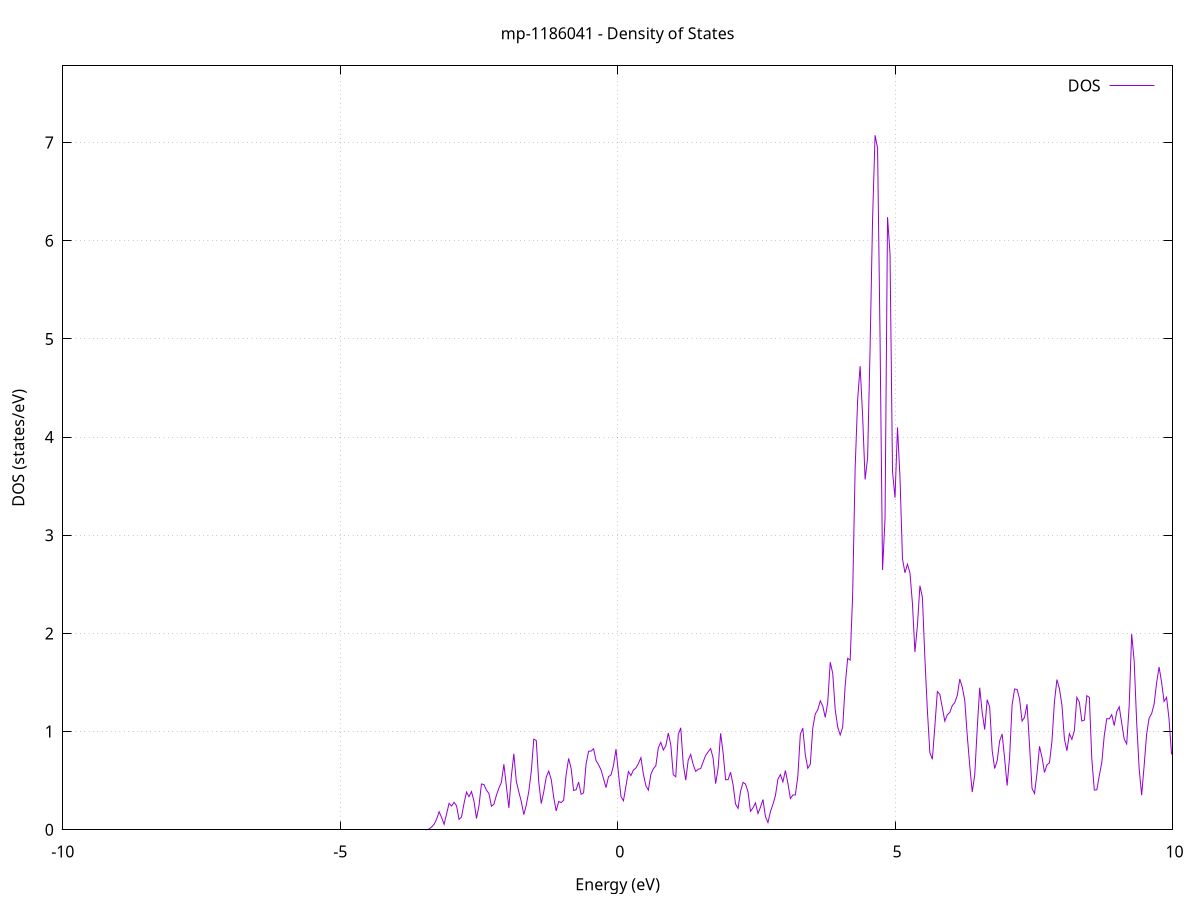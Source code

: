 set title 'mp-1186041 - Density of States'
set xlabel 'Energy (eV)'
set ylabel 'DOS (states/eV)'
set grid
set xrange [-10:10]
set yrange [0:7.781]
set xzeroaxis lt -1
set terminal png size 800,600
set output 'mp-1186041_dos_gnuplot.png'
plot '-' using 1:2 with lines title 'DOS'
-46.770600 0.000000
-46.725700 0.000000
-46.680800 0.000000
-46.635900 0.000000
-46.591000 0.000000
-46.546100 0.000000
-46.501200 0.000000
-46.456300 0.000000
-46.411400 0.000000
-46.366500 0.000000
-46.321600 0.000000
-46.276700 0.000000
-46.231800 0.000000
-46.186900 0.000000
-46.142000 0.000000
-46.097100 0.000000
-46.052200 0.000000
-46.007300 0.000000
-45.962400 0.000000
-45.917500 0.000000
-45.872600 0.000000
-45.827700 0.000000
-45.782800 0.000000
-45.737900 0.000000
-45.693000 0.000000
-45.648100 0.000000
-45.603200 0.000000
-45.558300 0.000000
-45.513400 0.000000
-45.468500 0.000000
-45.423600 0.000000
-45.378700 0.000000
-45.333800 0.000000
-45.288900 0.000000
-45.244000 0.000000
-45.199100 0.000000
-45.154200 0.000000
-45.109300 0.000000
-45.064400 0.000000
-45.019500 0.000000
-44.974600 0.000000
-44.929700 0.000000
-44.884800 0.000000
-44.839900 0.000000
-44.795000 0.000000
-44.750100 0.000000
-44.705200 0.000000
-44.660300 0.000000
-44.615400 0.000000
-44.570500 0.000000
-44.525600 0.000000
-44.480700 0.000000
-44.435800 0.000000
-44.390900 0.000000
-44.346000 0.000000
-44.301100 0.000000
-44.256200 0.000000
-44.211300 0.000000
-44.166400 0.000000
-44.121500 0.000000
-44.076600 0.000000
-44.031700 0.000000
-43.986800 0.000000
-43.941900 0.000000
-43.897000 0.000000
-43.852100 0.000000
-43.807200 0.000000
-43.762300 0.000000
-43.717400 0.000000
-43.672500 0.000000
-43.627600 0.000000
-43.582700 0.000000
-43.537800 0.000000
-43.492900 0.000000
-43.448000 0.000000
-43.403100 0.000000
-43.358200 0.000000
-43.313300 0.000000
-43.268400 0.000000
-43.223500 0.000000
-43.178600 0.000000
-43.133700 0.000000
-43.088800 0.000000
-43.043900 0.000000
-42.999000 0.000000
-42.954100 0.000000
-42.909200 0.000000
-42.864300 0.000000
-42.819400 0.005100
-42.774500 0.365100
-42.729600 6.092500
-42.684700 25.104700
-42.639800 26.967000
-42.594900 7.699200
-42.550000 0.571400
-42.505100 0.010500
-42.460200 0.000000
-42.415300 0.000000
-42.370400 0.000000
-42.325500 0.000000
-42.280600 0.000000
-42.235700 0.000000
-42.190800 0.000000
-42.145900 0.000000
-42.101000 0.000000
-42.056100 0.000000
-42.011200 0.000000
-41.966300 0.000000
-41.921400 0.000000
-41.876500 0.000000
-41.831600 0.000000
-41.786700 0.000000
-41.741800 0.000000
-41.696900 0.000000
-41.652000 0.000000
-41.607100 0.000000
-41.562200 0.000000
-41.517300 0.000000
-41.472400 0.000000
-41.427500 0.000000
-41.382600 0.000000
-41.337700 0.000000
-41.292800 0.000000
-41.247900 0.000000
-41.203000 0.000000
-41.158100 0.000000
-41.113200 0.000000
-41.068300 0.000000
-41.023400 0.000000
-40.978500 0.000000
-40.933600 0.000000
-40.888700 0.000000
-40.843800 0.000000
-40.798900 0.000000
-40.754000 0.000000
-40.709100 0.000000
-40.664200 0.000000
-40.619300 0.000000
-40.574400 0.000000
-40.529500 0.000000
-40.484600 0.000000
-40.439700 0.000000
-40.394800 0.000000
-40.349900 0.000000
-40.305000 0.000000
-40.260100 0.000000
-40.215200 0.000000
-40.170300 0.000000
-40.125400 0.000000
-40.080500 0.000000
-40.035600 0.000000
-39.990700 0.000000
-39.945800 0.000000
-39.900900 0.000000
-39.856000 0.000000
-39.811100 0.000000
-39.766200 0.000000
-39.721300 0.000000
-39.676400 0.000000
-39.631500 0.000000
-39.586600 0.000000
-39.541700 0.000000
-39.496800 0.000000
-39.451900 0.000000
-39.407000 0.000000
-39.362100 0.000000
-39.317200 0.000000
-39.272300 0.000000
-39.227400 0.000000
-39.182500 0.000000
-39.137600 0.000000
-39.092700 0.000000
-39.047800 0.000000
-39.002900 0.000000
-38.958000 0.000000
-38.913100 0.000000
-38.868300 0.000000
-38.823400 0.000000
-38.778500 0.000000
-38.733600 0.000000
-38.688700 0.000000
-38.643800 0.000000
-38.598900 0.000000
-38.554000 0.000000
-38.509100 0.000000
-38.464200 0.000000
-38.419300 0.000000
-38.374400 0.000000
-38.329500 0.000000
-38.284600 0.000000
-38.239700 0.000000
-38.194800 0.000000
-38.149900 0.000000
-38.105000 0.000000
-38.060100 0.000000
-38.015200 0.000000
-37.970300 0.000000
-37.925400 0.000000
-37.880500 0.000000
-37.835600 0.000000
-37.790700 0.000000
-37.745800 0.000000
-37.700900 0.000000
-37.656000 0.000000
-37.611100 0.000000
-37.566200 0.000000
-37.521300 0.000000
-37.476400 0.000000
-37.431500 0.000000
-37.386600 0.000000
-37.341700 0.000000
-37.296800 0.000000
-37.251900 0.000000
-37.207000 0.000000
-37.162100 0.000000
-37.117200 0.000000
-37.072300 0.000000
-37.027400 0.000000
-36.982500 0.000000
-36.937600 0.000000
-36.892700 0.000000
-36.847800 0.000000
-36.802900 0.000000
-36.758000 0.000000
-36.713100 0.000000
-36.668200 0.000000
-36.623300 0.000000
-36.578400 0.000000
-36.533500 0.000000
-36.488600 0.000000
-36.443700 0.000000
-36.398800 0.000000
-36.353900 0.000000
-36.309000 0.000000
-36.264100 0.000000
-36.219200 0.000000
-36.174300 0.000000
-36.129400 0.000000
-36.084500 0.000000
-36.039600 0.000000
-35.994700 0.000000
-35.949800 0.000000
-35.904900 0.000000
-35.860000 0.000000
-35.815100 0.000000
-35.770200 0.000000
-35.725300 0.000000
-35.680400 0.000000
-35.635500 0.000000
-35.590600 0.000000
-35.545700 0.000000
-35.500800 0.000000
-35.455900 0.000000
-35.411000 0.000000
-35.366100 0.000000
-35.321200 0.000000
-35.276300 0.000000
-35.231400 0.000000
-35.186500 0.000000
-35.141600 0.000000
-35.096700 0.000000
-35.051800 0.000000
-35.006900 0.000000
-34.962000 0.000000
-34.917100 0.000000
-34.872200 0.000000
-34.827300 0.000000
-34.782400 0.000000
-34.737500 0.000000
-34.692600 0.000000
-34.647700 0.000000
-34.602800 0.000000
-34.557900 0.000000
-34.513000 0.000000
-34.468100 0.000000
-34.423200 0.000000
-34.378300 0.000000
-34.333400 0.000000
-34.288500 0.000000
-34.243600 0.000000
-34.198700 0.000000
-34.153800 0.000000
-34.108900 0.000000
-34.064000 0.000000
-34.019100 0.000000
-33.974200 0.000000
-33.929300 0.000000
-33.884400 0.000000
-33.839500 0.000000
-33.794600 0.000000
-33.749700 0.000000
-33.704800 0.000000
-33.659900 0.000000
-33.615000 0.000000
-33.570100 0.000000
-33.525200 0.000000
-33.480300 0.000000
-33.435400 0.000000
-33.390500 0.000000
-33.345600 0.000000
-33.300700 0.000000
-33.255800 0.000000
-33.210900 0.000000
-33.166000 0.000000
-33.121100 0.000000
-33.076200 0.000000
-33.031300 0.000000
-32.986400 0.000000
-32.941500 0.000000
-32.896600 0.000000
-32.851700 0.000000
-32.806800 0.000000
-32.761900 0.000000
-32.717000 0.000000
-32.672100 0.000000
-32.627200 0.000000
-32.582300 0.000000
-32.537400 0.000000
-32.492500 0.000000
-32.447600 0.000000
-32.402700 0.000000
-32.357800 0.000000
-32.312900 0.000000
-32.268000 0.000000
-32.223100 0.000000
-32.178200 0.000000
-32.133300 0.000000
-32.088400 0.000000
-32.043500 0.000000
-31.998600 0.000000
-31.953700 0.000000
-31.908800 0.000000
-31.863900 0.000000
-31.819000 0.000000
-31.774100 0.000000
-31.729200 0.000000
-31.684300 0.000000
-31.639400 0.000000
-31.594500 0.000000
-31.549600 0.000000
-31.504700 0.000000
-31.459800 0.000000
-31.414900 0.000000
-31.370000 0.000000
-31.325100 0.000000
-31.280200 0.000000
-31.235300 0.000000
-31.190400 0.000000
-31.145500 0.000000
-31.100600 0.000000
-31.055700 0.000000
-31.010800 0.000000
-30.965900 0.000000
-30.921000 0.000000
-30.876100 0.000000
-30.831200 0.000000
-30.786300 0.000000
-30.741400 0.000000
-30.696500 0.000000
-30.651600 0.000000
-30.606700 0.000000
-30.561800 0.000000
-30.516900 0.000000
-30.472000 0.000000
-30.427100 0.000000
-30.382200 0.000000
-30.337300 0.000000
-30.292400 0.000000
-30.247500 0.000000
-30.202600 0.000000
-30.157700 0.000000
-30.112800 0.000000
-30.067900 0.000000
-30.023000 0.000000
-29.978100 0.000000
-29.933200 0.000000
-29.888300 0.000000
-29.843400 0.000000
-29.798500 0.000000
-29.753600 0.000000
-29.708700 0.000000
-29.663800 0.000000
-29.618900 0.000000
-29.574000 0.000000
-29.529100 0.000000
-29.484200 0.000000
-29.439300 0.000000
-29.394400 0.000000
-29.349500 0.000000
-29.304600 0.000000
-29.259700 0.000000
-29.214800 0.000000
-29.169900 0.000000
-29.125000 0.000000
-29.080100 0.000000
-29.035200 0.000000
-28.990300 0.000000
-28.945400 0.000000
-28.900500 0.000000
-28.855600 0.000000
-28.810700 0.000000
-28.765800 0.000000
-28.720900 0.000000
-28.676000 0.000000
-28.631100 0.000000
-28.586200 0.000000
-28.541300 0.000000
-28.496400 0.000000
-28.451500 0.000000
-28.406600 0.000000
-28.361700 0.000000
-28.316800 0.000000
-28.271900 0.000000
-28.227000 0.000000
-28.182100 0.000000
-28.137200 0.000000
-28.092300 0.000000
-28.047400 0.000000
-28.002500 0.000000
-27.957600 0.000000
-27.912700 0.000000
-27.867800 0.000000
-27.822900 0.000000
-27.778000 0.000000
-27.733100 0.000000
-27.688200 0.000000
-27.643300 0.000000
-27.598400 0.000000
-27.553500 0.000000
-27.508600 0.000000
-27.463700 0.000000
-27.418800 0.000000
-27.373900 0.000000
-27.329000 0.000000
-27.284100 0.000000
-27.239200 0.000000
-27.194300 0.000000
-27.149400 0.000000
-27.104500 0.000000
-27.059600 0.000000
-27.014700 0.000000
-26.969800 0.000000
-26.924900 0.000000
-26.880000 0.000000
-26.835100 0.000000
-26.790200 0.000000
-26.745300 0.000000
-26.700400 0.000000
-26.655500 0.000000
-26.610600 0.000000
-26.565700 0.000000
-26.520800 0.000000
-26.475900 0.000000
-26.431000 0.000000
-26.386100 0.000000
-26.341200 0.000000
-26.296300 0.000000
-26.251400 0.000000
-26.206500 0.000000
-26.161600 0.000000
-26.116700 0.000000
-26.071800 0.000000
-26.026900 0.000000
-25.982000 0.000000
-25.937100 0.000000
-25.892200 0.000000
-25.847300 0.000000
-25.802400 0.000000
-25.757500 0.000000
-25.712600 0.000000
-25.667700 0.000000
-25.622800 0.000000
-25.577900 0.000000
-25.533000 0.000000
-25.488100 0.000000
-25.443200 0.000000
-25.398300 0.000000
-25.353400 0.000000
-25.308500 0.000000
-25.263600 0.000000
-25.218700 0.000000
-25.173800 0.000000
-25.128900 0.000000
-25.084000 0.000000
-25.039100 0.000000
-24.994200 0.000000
-24.949300 0.000000
-24.904400 0.000000
-24.859500 0.000000
-24.814600 0.000000
-24.769700 0.000000
-24.724800 0.000000
-24.679900 0.000000
-24.635000 0.000000
-24.590100 0.000000
-24.545200 0.000000
-24.500300 0.000000
-24.455400 0.000000
-24.410500 0.000000
-24.365600 0.000000
-24.320700 0.000000
-24.275800 0.000000
-24.230900 0.000000
-24.186000 0.000000
-24.141100 0.000000
-24.096200 0.000000
-24.051300 0.000000
-24.006400 0.000000
-23.961500 0.000000
-23.916600 0.000000
-23.871700 0.000000
-23.826800 0.000000
-23.781900 0.000000
-23.737000 0.000000
-23.692100 0.000000
-23.647200 0.000000
-23.602300 0.000000
-23.557400 0.000000
-23.512500 0.000000
-23.467600 0.000000
-23.422700 0.000000
-23.377800 0.000000
-23.332900 0.000000
-23.288000 0.000000
-23.243100 0.000000
-23.198200 0.000000
-23.153300 0.000000
-23.108400 0.000000
-23.063500 0.000000
-23.018600 0.000000
-22.973700 0.000000
-22.928800 0.000000
-22.883900 0.000000
-22.839000 0.000000
-22.794100 0.000000
-22.749200 0.000000
-22.704300 0.000000
-22.659400 0.000000
-22.614500 0.000000
-22.569600 0.000000
-22.524700 0.000000
-22.479800 0.000000
-22.434900 0.000000
-22.390000 0.000000
-22.345100 0.000000
-22.300200 0.000000
-22.255300 0.000000
-22.210400 0.000000
-22.165500 0.000000
-22.120600 0.000000
-22.075700 0.000000
-22.030800 0.000000
-21.985900 0.000000
-21.941000 0.000000
-21.896100 0.000000
-21.851200 0.000000
-21.806300 0.000000
-21.761400 0.000000
-21.716500 0.000000
-21.671600 0.000000
-21.626700 0.000000
-21.581800 0.000000
-21.536900 0.000000
-21.492000 0.000000
-21.447100 0.000000
-21.402200 0.000000
-21.357300 0.000000
-21.312400 0.000000
-21.267500 0.000000
-21.222600 0.000000
-21.177700 0.000000
-21.132800 0.000000
-21.087900 0.000000
-21.043000 0.000000
-20.998100 0.000000
-20.953200 0.000000
-20.908300 0.000000
-20.863400 0.000000
-20.818500 0.000000
-20.773600 0.000000
-20.728700 0.000000
-20.683800 0.000000
-20.638900 0.000000
-20.594000 0.000000
-20.549100 0.000000
-20.504200 0.000000
-20.459300 0.000000
-20.414400 0.000000
-20.369500 0.000000
-20.324600 0.000000
-20.279700 0.000000
-20.234800 0.000000
-20.189900 0.000000
-20.145000 0.000000
-20.100100 0.000000
-20.055200 0.000000
-20.010300 0.000000
-19.965400 0.000000
-19.920500 0.000000
-19.875600 0.000000
-19.830700 0.000000
-19.785800 0.000000
-19.740900 0.000000
-19.696000 0.000000
-19.651100 0.000000
-19.606200 0.000000
-19.561300 0.000000
-19.516400 0.000000
-19.471500 0.000000
-19.426600 0.000000
-19.381700 0.000000
-19.336800 0.000000
-19.291900 0.000000
-19.247000 0.000000
-19.202100 0.000000
-19.157200 0.000000
-19.112300 0.000000
-19.067400 0.000000
-19.022500 0.000000
-18.977700 0.000000
-18.932800 0.000000
-18.887900 0.000000
-18.843000 0.000000
-18.798100 0.000000
-18.753200 0.000000
-18.708300 0.000000
-18.663400 0.000000
-18.618500 0.000000
-18.573600 0.000000
-18.528700 0.000000
-18.483800 0.000000
-18.438900 0.000000
-18.394000 0.000000
-18.349100 0.000000
-18.304200 0.000000
-18.259300 0.000000
-18.214400 0.000000
-18.169500 0.000000
-18.124600 0.000000
-18.079700 0.000000
-18.034800 0.000000
-17.989900 0.000000
-17.945000 0.000000
-17.900100 0.000000
-17.855200 0.000000
-17.810300 0.000000
-17.765400 0.000000
-17.720500 0.000000
-17.675600 0.000000
-17.630700 0.000000
-17.585800 0.000000
-17.540900 0.000000
-17.496000 0.000000
-17.451100 0.000000
-17.406200 0.000000
-17.361300 0.000000
-17.316400 0.000000
-17.271500 0.000000
-17.226600 0.000000
-17.181700 0.000000
-17.136800 0.000000
-17.091900 0.000000
-17.047000 0.000000
-17.002100 0.000000
-16.957200 0.000000
-16.912300 0.000000
-16.867400 0.000000
-16.822500 0.000000
-16.777600 0.000000
-16.732700 0.000000
-16.687800 0.000000
-16.642900 0.000000
-16.598000 0.000000
-16.553100 0.000000
-16.508200 0.000000
-16.463300 0.000000
-16.418400 0.000000
-16.373500 0.000000
-16.328600 0.000000
-16.283700 0.000000
-16.238800 0.000000
-16.193900 0.000000
-16.149000 0.000000
-16.104100 0.000000
-16.059200 0.000000
-16.014300 0.000000
-15.969400 0.000000
-15.924500 0.000000
-15.879600 0.000000
-15.834700 0.000000
-15.789800 0.000000
-15.744900 0.000000
-15.700000 0.000000
-15.655100 0.000000
-15.610200 0.000000
-15.565300 0.000000
-15.520400 0.000000
-15.475500 0.000000
-15.430600 0.000000
-15.385700 0.000000
-15.340800 0.000000
-15.295900 0.000000
-15.251000 0.000000
-15.206100 0.000000
-15.161200 0.000000
-15.116300 0.000000
-15.071400 0.000000
-15.026500 0.000000
-14.981600 0.000000
-14.936700 0.000000
-14.891800 0.000000
-14.846900 0.000000
-14.802000 0.000000
-14.757100 0.000000
-14.712200 0.000000
-14.667300 0.000000
-14.622400 0.000000
-14.577500 0.000000
-14.532600 0.000000
-14.487700 0.000000
-14.442800 0.000000
-14.397900 0.000000
-14.353000 0.000000
-14.308100 0.000000
-14.263200 0.000000
-14.218300 0.000500
-14.173400 0.049300
-14.128500 1.319600
-14.083600 11.168800
-14.038700 32.676100
-13.993800 42.179200
-13.948900 47.753000
-13.904000 59.489400
-13.859100 62.689600
-13.814200 48.401700
-13.769300 21.989900
-13.724400 5.527800
-13.679500 0.782900
-13.634600 0.048600
-13.589700 0.000900
-13.544800 0.000000
-13.499900 0.000000
-13.455000 0.000000
-13.410100 0.000000
-13.365200 0.000000
-13.320300 0.000000
-13.275400 0.000000
-13.230500 0.000000
-13.185600 0.000000
-13.140700 0.000000
-13.095800 0.000000
-13.050900 0.000000
-13.006000 0.000000
-12.961100 0.000000
-12.916200 0.000000
-12.871300 0.000000
-12.826400 0.000000
-12.781500 0.000000
-12.736600 0.000000
-12.691700 0.000000
-12.646800 0.000000
-12.601900 0.000000
-12.557000 0.000000
-12.512100 0.000000
-12.467200 0.000000
-12.422300 0.000000
-12.377400 0.000000
-12.332500 0.000000
-12.287600 0.000000
-12.242700 0.000000
-12.197800 0.000000
-12.152900 0.000000
-12.108000 0.000000
-12.063100 0.000000
-12.018200 0.000000
-11.973300 0.000000
-11.928400 0.000000
-11.883500 0.000000
-11.838600 0.000000
-11.793700 0.000000
-11.748800 0.000000
-11.703900 0.000000
-11.659000 0.000000
-11.614100 0.000000
-11.569200 0.000000
-11.524300 0.000000
-11.479400 0.000000
-11.434500 0.000000
-11.389600 0.000000
-11.344700 0.000000
-11.299800 0.000000
-11.254900 0.000000
-11.210000 0.000000
-11.165100 0.000000
-11.120200 0.000000
-11.075300 0.000000
-11.030400 0.000000
-10.985500 0.000000
-10.940600 0.000000
-10.895700 0.000000
-10.850800 0.000000
-10.805900 0.000000
-10.761000 0.000000
-10.716100 0.000000
-10.671200 0.000000
-10.626300 0.000000
-10.581400 0.000000
-10.536500 0.000000
-10.491600 0.000000
-10.446700 0.000000
-10.401800 0.000000
-10.356900 0.000000
-10.312000 0.000000
-10.267100 0.000000
-10.222200 0.000000
-10.177300 0.000000
-10.132400 0.000000
-10.087500 0.000000
-10.042600 0.000000
-9.997700 0.000000
-9.952800 0.000000
-9.907900 0.000000
-9.863000 0.000000
-9.818100 0.000000
-9.773200 0.000000
-9.728300 0.000000
-9.683400 0.000000
-9.638500 0.000000
-9.593600 0.000000
-9.548700 0.000000
-9.503800 0.000000
-9.458900 0.000000
-9.414000 0.000000
-9.369100 0.000000
-9.324200 0.000000
-9.279300 0.000000
-9.234400 0.000000
-9.189500 0.000000
-9.144600 0.000000
-9.099700 0.000000
-9.054800 0.000000
-9.009900 0.000000
-8.965000 0.000000
-8.920100 0.000000
-8.875200 0.000000
-8.830300 0.000000
-8.785400 0.000000
-8.740500 0.000000
-8.695600 0.000000
-8.650700 0.000000
-8.605800 0.000000
-8.560900 0.000000
-8.516000 0.000000
-8.471100 0.000000
-8.426200 0.000000
-8.381300 0.000000
-8.336400 0.000000
-8.291500 0.000000
-8.246600 0.000000
-8.201700 0.000000
-8.156800 0.000000
-8.111900 0.000000
-8.067000 0.000000
-8.022100 0.000000
-7.977200 0.000000
-7.932300 0.000000
-7.887400 0.000000
-7.842500 0.000000
-7.797600 0.000000
-7.752700 0.000000
-7.707800 0.000000
-7.662900 0.000000
-7.618000 0.000000
-7.573100 0.000000
-7.528200 0.000000
-7.483300 0.000000
-7.438400 0.000000
-7.393500 0.000000
-7.348600 0.000000
-7.303700 0.000000
-7.258800 0.000000
-7.213900 0.000000
-7.169000 0.000000
-7.124100 0.000000
-7.079200 0.000000
-7.034300 0.000000
-6.989400 0.000000
-6.944500 0.000000
-6.899600 0.000000
-6.854700 0.000000
-6.809800 0.000000
-6.764900 0.000000
-6.720000 0.000000
-6.675100 0.000000
-6.630200 0.000000
-6.585300 0.000000
-6.540400 0.000000
-6.495500 0.000000
-6.450600 0.000000
-6.405700 0.000000
-6.360800 0.000000
-6.315900 0.000000
-6.271000 0.000000
-6.226100 0.000000
-6.181200 0.000000
-6.136300 0.000000
-6.091400 0.000000
-6.046500 0.000000
-6.001600 0.000000
-5.956700 0.000000
-5.911800 0.000000
-5.866900 0.000000
-5.822000 0.000000
-5.777100 0.000000
-5.732200 0.000000
-5.687300 0.000000
-5.642400 0.000000
-5.597500 0.000000
-5.552600 0.000000
-5.507700 0.000000
-5.462800 0.000000
-5.417900 0.000000
-5.373000 0.000000
-5.328100 0.000000
-5.283200 0.000000
-5.238300 0.000000
-5.193400 0.000000
-5.148500 0.000000
-5.103600 0.000000
-5.058700 0.000000
-5.013800 0.000000
-4.968900 0.000000
-4.924000 0.000000
-4.879100 0.000000
-4.834200 0.000000
-4.789300 0.000000
-4.744400 0.000000
-4.699500 0.000000
-4.654600 0.000000
-4.609700 0.000000
-4.564800 0.000000
-4.519900 0.000000
-4.475000 0.000000
-4.430100 0.000000
-4.385200 0.000000
-4.340300 0.000000
-4.295400 0.000000
-4.250500 0.000000
-4.205600 0.000000
-4.160700 0.000000
-4.115800 0.000000
-4.070900 0.000000
-4.026000 0.000000
-3.981100 0.000000
-3.936200 0.000000
-3.891300 0.000000
-3.846400 0.000000
-3.801500 0.000000
-3.756600 0.000000
-3.711700 0.000000
-3.666800 0.000000
-3.621900 0.000000
-3.577000 0.000000
-3.532100 0.000000
-3.487200 0.000000
-3.442300 0.000600
-3.397400 0.007800
-3.352500 0.028900
-3.307600 0.056200
-3.262700 0.107700
-3.217800 0.183700
-3.172900 0.125700
-3.128000 0.056100
-3.083100 0.161800
-3.038200 0.269000
-2.993300 0.241500
-2.948400 0.279600
-2.903500 0.244300
-2.858600 0.106200
-2.813700 0.129900
-2.768800 0.268100
-2.723900 0.384200
-2.679000 0.337300
-2.634100 0.388800
-2.589200 0.291900
-2.544300 0.115300
-2.499400 0.243800
-2.454500 0.466700
-2.409600 0.460600
-2.364700 0.404000
-2.319800 0.369900
-2.274900 0.239900
-2.230000 0.260600
-2.185100 0.351000
-2.140200 0.425500
-2.095300 0.481600
-2.050400 0.667200
-2.005500 0.443600
-1.960600 0.222700
-1.915700 0.544800
-1.870800 0.774000
-1.825900 0.492500
-1.781000 0.385000
-1.736100 0.286600
-1.691200 0.154200
-1.646300 0.252100
-1.601400 0.389600
-1.556500 0.594400
-1.511600 0.922700
-1.466700 0.909400
-1.421800 0.486500
-1.376900 0.266900
-1.332000 0.385900
-1.287100 0.535500
-1.242200 0.597700
-1.197300 0.513300
-1.152400 0.331600
-1.107500 0.191900
-1.062600 0.288000
-1.017700 0.277200
-0.972800 0.301500
-0.927900 0.563900
-0.883000 0.727000
-0.838100 0.623700
-0.793200 0.400600
-0.748300 0.408300
-0.703400 0.485800
-0.658500 0.362000
-0.613600 0.376100
-0.568700 0.672100
-0.523800 0.799700
-0.478900 0.801500
-0.434000 0.825300
-0.389100 0.703800
-0.344200 0.663000
-0.299300 0.609700
-0.254400 0.520700
-0.209500 0.429400
-0.164600 0.541400
-0.119700 0.558200
-0.074800 0.654700
-0.029900 0.821500
0.015000 0.572400
0.059900 0.339000
0.104800 0.295200
0.149700 0.446500
0.194600 0.593000
0.239500 0.552300
0.284400 0.608200
0.329300 0.629700
0.374200 0.674300
0.419100 0.734400
0.464000 0.565900
0.508900 0.449200
0.553800 0.403900
0.598700 0.564400
0.643600 0.622200
0.688500 0.652400
0.733400 0.836000
0.778300 0.890100
0.823200 0.812700
0.868100 0.855300
0.913000 0.985500
0.957800 0.866300
1.002700 0.560000
1.047600 0.539900
1.092500 0.968800
1.137400 1.038700
1.182300 0.670000
1.227200 0.505100
1.272100 0.710900
1.317000 0.767100
1.361900 0.662800
1.406800 0.594800
1.451700 0.617100
1.496600 0.623000
1.541500 0.692600
1.586400 0.757700
1.631300 0.793100
1.676200 0.827100
1.721100 0.729200
1.766000 0.469700
1.810900 0.626500
1.855800 0.982800
1.900700 0.784300
1.945600 0.509900
1.990500 0.510800
2.035400 0.586200
2.080300 0.458300
2.125200 0.262000
2.170100 0.218300
2.215000 0.391400
2.259900 0.482900
2.304800 0.466000
2.349700 0.385800
2.394600 0.188000
2.439500 0.223900
2.484400 0.273600
2.529300 0.166000
2.574200 0.230500
2.619100 0.307900
2.664000 0.133500
2.708900 0.074100
2.753800 0.185100
2.798700 0.259000
2.843600 0.347900
2.888500 0.515300
2.933400 0.562400
2.978300 0.487300
3.023200 0.603900
3.068100 0.474800
3.113000 0.318200
3.157900 0.354500
3.202800 0.354400
3.247700 0.546300
3.292600 0.973600
3.337500 1.035100
3.382400 0.761300
3.427300 0.626600
3.472200 0.668600
3.517100 1.037800
3.562000 1.179600
3.606900 1.222200
3.651800 1.314000
3.696700 1.259800
3.741600 1.144500
3.786500 1.298200
3.831400 1.706900
3.876300 1.594300
3.921200 1.224800
3.966100 1.046500
4.011000 0.965700
4.055900 1.044600
4.100800 1.469600
4.145700 1.745600
4.190600 1.728500
4.235500 2.390900
4.280400 3.681700
4.325300 4.377800
4.370200 4.722600
4.415100 4.217300
4.460000 3.567900
4.504900 3.787400
4.549800 4.912000
4.594700 6.223300
4.639600 7.074000
4.684500 6.943700
4.729400 5.006000
4.774300 2.646700
4.819200 3.168800
4.864100 6.240200
4.909000 5.867400
4.953900 3.648100
4.998800 3.382300
5.043700 4.098400
5.088600 3.590300
5.133500 2.759500
5.178400 2.617400
5.223300 2.704900
5.268200 2.617200
5.313100 2.303900
5.358000 1.809800
5.402900 2.079600
5.447800 2.486500
5.492700 2.366800
5.537600 1.744100
5.582500 1.214600
5.627400 0.785800
5.672300 0.718400
5.717200 1.055900
5.762100 1.407900
5.807000 1.379300
5.851900 1.242800
5.896800 1.106000
5.941700 1.171200
5.986600 1.195400
6.031500 1.265800
6.076400 1.296100
6.121300 1.368600
6.166200 1.535200
6.211100 1.454000
6.256000 1.316100
6.300900 0.960200
6.345800 0.653400
6.390700 0.384600
6.435600 0.557200
6.480500 1.029900
6.525400 1.446900
6.570300 1.194100
6.615200 1.021100
6.660100 1.325200
6.705000 1.250000
6.749900 0.807400
6.794800 0.624000
6.839700 0.701300
6.884600 0.904500
6.929500 0.975600
6.974400 0.727600
7.019300 0.450600
7.064200 0.741800
7.109100 1.270300
7.154000 1.433900
7.198900 1.428900
7.243800 1.333200
7.288700 1.107500
7.333600 1.145900
7.378500 1.278800
7.423400 0.861300
7.468300 0.421900
7.513200 0.370100
7.558100 0.576400
7.603000 0.849500
7.647900 0.737700
7.692800 0.583800
7.737700 0.661200
7.782600 0.682700
7.827500 0.902000
7.872400 1.304900
7.917300 1.529700
7.962200 1.436900
8.007100 1.270100
8.052000 0.927000
8.096900 0.804700
8.141800 0.978600
8.186700 0.920800
8.231600 1.011600
8.276500 1.349000
8.321400 1.298900
8.366300 1.107600
8.411200 1.117400
8.456100 1.365400
8.501000 1.349100
8.545900 0.719900
8.590800 0.404900
8.635700 0.407200
8.680600 0.550100
8.725500 0.685000
8.770400 0.960000
8.815300 1.131900
8.860200 1.129300
8.905100 1.172500
8.950000 1.060900
8.994900 1.203300
9.039800 1.252700
9.084700 1.086700
9.129600 0.924500
9.174500 0.874300
9.219400 1.263800
9.264300 1.993700
9.309200 1.719700
9.354100 1.096200
9.399000 0.624200
9.443900 0.352000
9.488800 0.651900
9.533700 0.974100
9.578600 1.138500
9.623500 1.182400
9.668400 1.279200
9.713300 1.495400
9.758200 1.658300
9.803100 1.503900
9.848000 1.307000
9.892900 1.349100
9.937800 1.127200
9.982700 0.768700
10.027600 0.846100
10.072500 1.053500
10.117400 1.228800
10.162300 1.407100
10.207200 1.594600
10.252100 1.523000
10.297000 1.134200
10.341900 0.878500
10.386800 0.875500
10.431700 1.053100
10.476600 1.217400
10.521500 1.538000
10.566400 1.521600
10.611300 1.351300
10.656200 1.601700
10.701100 1.516600
10.746000 1.062800
10.790900 0.865500
10.835800 1.045100
10.880700 1.685200
10.925600 1.668200
10.970500 1.165700
11.015400 0.821400
11.060300 1.031000
11.105200 1.543800
11.150100 1.779900
11.195000 1.249700
11.239900 0.848000
11.284800 1.105500
11.329700 1.343900
11.374600 1.569500
11.419500 1.523200
11.464400 1.473700
11.509300 1.187500
11.554200 0.881400
11.599100 0.889100
11.644000 1.163300
11.688900 1.370700
11.733800 1.378200
11.778700 1.442300
11.823600 1.650100
11.868500 1.535100
11.913400 1.298100
11.958300 1.348500
12.003200 0.923000
12.048100 0.764900
12.093000 0.984500
12.137900 0.986100
12.182800 1.034800
12.227700 1.040400
12.272600 0.820700
12.317500 0.889600
12.362400 1.390400
12.407300 1.565900
12.452200 1.250100
12.497100 1.173600
12.542000 1.281200
12.586900 1.058700
12.631800 1.119900
12.676700 1.501300
12.721600 1.649100
12.766500 1.473000
12.811400 1.011500
12.856300 0.942500
12.901200 1.280700
12.946100 1.400400
12.991000 0.805400
13.035900 0.543600
13.080800 0.586800
13.125700 0.638000
13.170600 0.793500
13.215500 1.189000
13.260400 1.346200
13.305300 1.113600
13.350200 1.314700
13.395100 1.483500
13.440000 1.130100
13.484900 0.949700
13.529800 0.875200
13.574700 0.820100
13.619600 1.131600
13.664500 1.582100
13.709400 1.193400
13.754300 0.720200
13.799200 0.674900
13.844100 1.258700
13.889000 1.400500
13.933900 0.798900
13.978800 0.688800
14.023700 0.773100
14.068600 0.430100
14.113500 0.469800
14.158400 0.809400
14.203300 1.121400
14.248200 1.518900
14.293100 1.514200
14.338000 1.141200
14.382900 1.026500
14.427800 0.986300
14.472700 0.824500
14.517600 0.616500
14.562500 0.574900
14.607400 0.943100
14.652300 1.005600
14.697200 0.758100
14.742100 0.799600
14.787000 1.150200
14.831900 1.176200
14.876800 1.168200
14.921700 0.995400
14.966600 0.622400
15.011500 0.675100
15.056400 0.580600
15.101300 0.627900
15.146200 0.986700
15.191100 1.032800
15.236000 0.857300
15.280900 1.617600
15.325800 2.283400
15.370700 1.477600
15.415600 1.197900
15.460500 1.529100
15.505400 1.339300
15.550300 0.902700
15.595200 0.709200
15.640100 0.705700
15.685000 0.929900
15.729900 1.600100
15.774800 1.634800
15.819700 1.159400
15.864600 0.877200
15.909500 0.719300
15.954400 0.829200
15.999300 1.083100
16.044200 1.449100
16.089100 2.026400
16.134000 2.377800
16.178900 1.765300
16.223800 1.210400
16.268700 1.189100
16.313600 1.188100
16.358500 1.512400
16.403400 1.607500
16.448300 1.486400
16.493200 1.525400
16.538100 1.570000
16.583000 1.597000
16.627900 1.609800
16.672800 1.550100
16.717700 1.528400
16.762600 1.449200
16.807500 1.356800
16.852400 1.511200
16.897300 1.377000
16.942200 1.218000
16.987100 1.184400
17.032000 1.474900
17.076900 1.639000
17.121800 1.664700
17.166700 1.437000
17.211600 1.220100
17.256500 1.544900
17.301400 1.628300
17.346300 1.444200
17.391200 1.372600
17.436100 1.361000
17.481000 1.297800
17.525900 1.187300
17.570800 1.438200
17.615700 1.649600
17.660600 1.399200
17.705500 1.383600
17.750400 1.719900
17.795300 1.372900
17.840200 1.369700
17.885100 1.911500
17.930000 2.416500
17.974900 2.309000
18.019800 1.744900
18.064700 1.473700
18.109600 1.250400
18.154500 0.992000
18.199400 1.017900
18.244300 1.105300
18.289200 1.158900
18.334100 1.007900
18.379000 1.039400
18.423900 1.471500
18.468800 1.357200
18.513700 1.261500
18.558600 1.573800
18.603500 1.596900
18.648400 1.701000
18.693300 1.606200
18.738200 1.268100
18.783100 0.771700
18.828000 0.515600
18.872900 0.767900
18.917800 0.998400
18.962700 1.470500
19.007600 2.051200
19.052500 2.232900
19.097400 2.336000
19.142300 2.152100
19.187200 1.553000
19.232100 1.288300
19.277000 1.343900
19.321900 1.205900
19.366800 1.190400
19.411700 1.082500
19.456600 1.256200
19.501500 1.253200
19.546400 1.008000
19.591300 1.051700
19.636200 1.300500
19.681100 1.352800
19.726000 1.351600
19.770900 1.211300
19.815800 1.250400
19.860700 1.302700
19.905600 1.108800
19.950500 0.891800
19.995400 0.664500
20.040300 0.805100
20.085200 1.137500
20.130100 1.538100
20.175000 1.635700
20.219900 1.329700
20.264800 1.057600
20.309700 1.110500
20.354600 1.458500
20.399500 1.749700
20.444400 1.855300
20.489300 1.743700
20.534200 1.591400
20.579100 1.407600
20.624000 1.575600
20.668900 1.689800
20.713800 1.804300
20.758700 1.839000
20.803600 1.673000
20.848500 1.363500
20.893300 1.135900
20.938200 1.154900
20.983100 1.223200
21.028000 1.555400
21.072900 1.862700
21.117800 1.643900
21.162700 1.527900
21.207600 1.338800
21.252500 1.436200
21.297400 1.253500
21.342300 1.266600
21.387200 1.652600
21.432100 1.652900
21.477000 1.221400
21.521900 0.814300
21.566800 1.081400
21.611700 1.728600
21.656600 1.543100
21.701500 1.207500
21.746400 1.413800
21.791300 1.507200
21.836200 1.550300
21.881100 1.693400
21.926000 2.030500
21.970900 2.371700
22.015800 1.892100
22.060700 1.536100
22.105600 1.575500
22.150500 1.773900
22.195400 1.781400
22.240300 1.807200
22.285200 1.970000
22.330100 1.804500
22.375000 1.607800
22.419900 1.850100
22.464800 1.522600
22.509700 1.416600
22.554600 1.532500
22.599500 1.727000
22.644400 1.675500
22.689300 1.613400
22.734200 1.412500
22.779100 1.138500
22.824000 1.445400
22.868900 1.606600
22.913800 1.464300
22.958700 1.523500
23.003600 2.094600
23.048500 2.587100
23.093400 1.915000
23.138300 1.475300
23.183200 2.031400
23.228100 2.231100
23.273000 1.871000
23.317900 1.605300
23.362800 1.292200
23.407700 1.125900
23.452600 1.675600
23.497500 1.984700
23.542400 1.840300
23.587300 1.795000
23.632200 2.115900
23.677100 2.434200
23.722000 2.505200
23.766900 1.957200
23.811800 1.375900
23.856700 1.452500
23.901600 1.786100
23.946500 2.263500
23.991400 2.266900
24.036300 1.702100
24.081200 1.711200
24.126100 2.344200
24.171000 1.954000
24.215900 1.310600
24.260800 1.556500
24.305700 2.037000
24.350600 2.100800
24.395500 2.008200
24.440400 1.899100
24.485300 1.581400
24.530200 1.545000
24.575100 1.663300
24.620000 1.592000
24.664900 1.548300
24.709800 1.946600
24.754700 2.591300
24.799600 2.250100
24.844500 1.967000
24.889400 1.883700
24.934300 1.579500
24.979200 1.409600
25.024100 1.803600
25.069000 2.251800
25.113900 1.938600
25.158800 1.830200
25.203700 2.282300
25.248600 2.451100
25.293500 2.007600
25.338400 1.730700
25.383300 1.791200
25.428200 2.092200
25.473100 2.351000
25.518000 2.107900
25.562900 1.751000
25.607800 1.642600
25.652700 1.505900
25.697600 1.429800
25.742500 1.452600
25.787400 1.777300
25.832300 2.151700
25.877200 2.398400
25.922100 2.623100
25.967000 2.625000
26.011900 2.037500
26.056800 1.824300
26.101700 2.205900
26.146600 2.509400
26.191500 2.372600
26.236400 1.938500
26.281300 1.591800
26.326200 1.738800
26.371100 1.658500
26.416000 1.532600
26.460900 1.450200
26.505800 1.521700
26.550700 1.971400
26.595600 2.263400
26.640500 2.139400
26.685400 1.981400
26.730300 1.613300
26.775200 1.356000
26.820100 1.694000
26.865000 2.320500
26.909900 2.574900
26.954800 2.568500
26.999700 2.782500
27.044600 2.918200
27.089500 2.043100
27.134400 1.431700
27.179300 1.572100
27.224200 2.076100
27.269100 2.344300
27.314000 2.331200
27.358900 2.287100
27.403800 1.784700
27.448700 1.700800
27.493600 1.810400
27.538500 1.979800
27.583400 2.294700
27.628300 2.422100
27.673200 2.411100
27.718100 2.148300
27.763000 1.855500
27.807900 1.834700
27.852800 2.177800
27.897700 2.363600
27.942600 2.307200
27.987500 2.322900
28.032400 2.050200
28.077300 1.821600
28.122200 1.643600
28.167100 1.159800
28.212000 1.151800
28.256900 1.417100
28.301800 1.713500
28.346700 2.209500
28.391600 2.306900
28.436500 2.156200
28.481400 1.813100
28.526300 1.347900
28.571200 1.546200
28.616100 2.447000
28.661000 3.441600
28.705900 3.422700
28.750800 2.400100
28.795700 2.306100
28.840600 2.418100
28.885500 2.133100
28.930400 2.438800
28.975300 2.171500
29.020200 1.713200
29.065100 1.939600
29.110000 2.402800
29.154900 2.617900
29.199800 2.318300
29.244700 2.295400
29.289600 2.545400
29.334500 2.230800
29.379400 1.894000
29.424300 1.855300
29.469200 2.115500
29.514100 2.471900
29.559000 2.259400
29.603900 1.698800
29.648800 1.854200
29.693700 2.025900
29.738600 1.956400
29.783500 2.130500
29.828400 1.964600
29.873300 2.043400
29.918200 1.550200
29.963100 1.385700
30.008000 2.170600
30.052900 2.588200
30.097800 2.045300
30.142700 1.730400
30.187600 1.884900
30.232500 1.788300
30.277400 1.914500
30.322300 2.255300
30.367200 2.523200
30.412100 2.626200
30.457000 2.764800
30.501900 2.913400
30.546800 2.671400
30.591700 2.609800
30.636600 2.810600
30.681500 2.791700
30.726400 2.375700
30.771300 2.167300
30.816200 1.885600
30.861100 1.625300
30.906000 1.939600
30.950900 2.318100
30.995800 2.571400
31.040700 2.590000
31.085600 2.369000
31.130500 2.279000
31.175400 2.045000
31.220300 1.751800
31.265200 1.596200
31.310100 1.624600
31.355000 1.957400
31.399900 2.442100
31.444800 2.502900
31.489700 2.625100
31.534600 2.154300
31.579500 1.436100
31.624400 1.242200
31.669300 1.468600
31.714200 1.852500
31.759100 2.121500
31.804000 2.115200
31.848900 2.027600
31.893800 2.131000
31.938700 2.363600
31.983600 2.055100
32.028500 1.706700
32.073400 1.886100
32.118300 1.921000
32.163200 1.912400
32.208100 1.752800
32.253000 1.448700
32.297900 1.514400
32.342800 1.662000
32.387700 1.838300
32.432600 2.138900
32.477500 2.070000
32.522400 1.879100
32.567300 2.212600
32.612200 2.112400
32.657100 1.937100
32.702000 1.678400
32.746900 1.481000
32.791800 1.757900
32.836700 1.766700
32.881600 1.773200
32.926500 1.838700
32.971400 2.114200
33.016300 2.334900
33.061200 1.858100
33.106100 1.491700
33.151000 1.806800
33.195900 1.885000
33.240800 1.966700
33.285700 2.456000
33.330600 2.755600
33.375500 2.457800
33.420400 1.931200
33.465300 1.890800
33.510200 2.103200
33.555100 1.860800
33.600000 1.656100
33.644900 1.492900
33.689800 1.478400
33.734700 1.667400
33.779600 1.822300
33.824500 2.269700
33.869400 2.274200
33.914300 2.071500
33.959200 2.507600
34.004100 2.589900
34.049000 2.233900
34.093900 2.564100
34.138800 2.680600
34.183700 2.024200
34.228600 1.637500
34.273500 1.771500
34.318400 1.729200
34.363300 1.730600
34.408200 1.505700
34.453100 1.286300
34.498000 1.517600
34.542900 2.023100
34.587800 2.434200
34.632700 2.836900
34.677600 3.120600
34.722500 2.700000
34.767400 2.070400
34.812300 1.987400
34.857200 2.087700
34.902100 2.044500
34.947000 2.288400
34.991900 3.112600
35.036800 3.147000
35.081700 2.713200
35.126600 2.374400
35.171500 2.226800
35.216400 2.307800
35.261300 2.300400
35.306200 2.719800
35.351100 2.875200
35.396000 2.017200
35.440900 1.575900
35.485800 1.405600
35.530700 1.756500
35.575600 2.390800
35.620500 2.671200
35.665400 2.170500
35.710300 1.625300
35.755200 1.704600
35.800100 1.959500
35.845000 2.237400
35.889900 2.493200
35.934800 2.119200
35.979700 2.018900
36.024600 2.352800
36.069500 1.943300
36.114400 1.833300
36.159300 2.758400
36.204200 2.727500
36.249100 2.100600
36.294000 2.174600
36.338900 2.637700
36.383800 2.564600
36.428700 2.243600
36.473600 2.602200
36.518500 2.952700
36.563400 3.148900
36.608300 2.640300
36.653200 2.162300
36.698100 2.073400
36.743000 2.272700
36.787900 2.510200
36.832800 2.185500
36.877700 1.788100
36.922600 1.775200
36.967500 1.952600
37.012400 2.232000
37.057300 2.154200
37.102200 2.296900
37.147100 2.967600
37.192000 2.894800
37.236900 2.587800
37.281800 2.459200
37.326700 2.450900
37.371600 2.050800
37.416500 1.935400
37.461400 1.973400
37.506300 1.821400
37.551200 1.547700
37.596100 1.402600
37.641000 1.495500
37.685900 1.593500
37.730800 1.705600
37.775700 1.353400
37.820600 1.432100
37.865500 1.558000
37.910400 1.075900
37.955300 0.643200
38.000200 0.501800
38.045100 0.487900
38.090000 0.670100
38.134900 0.718300
38.179800 0.345200
38.224700 0.356600
38.269600 0.539200
38.314500 0.498100
38.359400 0.509200
38.404300 0.511000
38.449200 0.300600
38.494100 0.062400
38.539000 0.033300
38.583900 0.082100
38.628800 0.054200
38.673700 0.008600
38.718600 0.000300
38.763500 0.000000
38.808400 0.000000
38.853300 0.000000
38.898200 0.000000
38.943100 0.000000
38.988000 0.000000
39.032900 0.000000
39.077800 0.000000
39.122700 0.000000
39.167600 0.000000
39.212500 0.000000
39.257400 0.000000
39.302300 0.000000
39.347200 0.000000
39.392100 0.000000
39.437000 0.000000
39.481900 0.000000
39.526800 0.000000
39.571700 0.000000
39.616600 0.000000
39.661500 0.000000
39.706400 0.000000
39.751300 0.000000
39.796200 0.000000
39.841100 0.000000
39.886000 0.000000
39.930900 0.000000
39.975800 0.000000
40.020700 0.000000
40.065600 0.000000
40.110500 0.000000
40.155400 0.000000
40.200300 0.000000
40.245200 0.000000
40.290100 0.000000
40.335000 0.000000
40.379900 0.000000
40.424800 0.000000
40.469700 0.000000
40.514600 0.000000
40.559500 0.000000
40.604400 0.000000
40.649300 0.000000
40.694200 0.000000
40.739100 0.000000
40.783900 0.000000
40.828800 0.000000
40.873700 0.000000
40.918600 0.000000
40.963500 0.000000
41.008400 0.000000
41.053300 0.000000
41.098200 0.000000
41.143100 0.000000
41.188000 0.000000
41.232900 0.000000
41.277800 0.000000
41.322700 0.000000
41.367600 0.000000
41.412500 0.000000
41.457400 0.000000
41.502300 0.000000
41.547200 0.000000
41.592100 0.000000
41.637000 0.000000
41.681900 0.000000
41.726800 0.000000
41.771700 0.000000
41.816600 0.000000
41.861500 0.000000
41.906400 0.000000
41.951300 0.000000
41.996200 0.000000
42.041100 0.000000
42.086000 0.000000
42.130900 0.000000
42.175800 0.000000
42.220700 0.000000
42.265600 0.000000
42.310500 0.000000
42.355400 0.000000
42.400300 0.000000
42.445200 0.000000
42.490100 0.000000
42.535000 0.000000
42.579900 0.000000
42.624800 0.000000
42.669700 0.000000
42.714600 0.000000
42.759500 0.000000
42.804400 0.000000
42.849300 0.000000
42.894200 0.000000
42.939100 0.000000
42.984000 0.000000
43.028900 0.000000
e
